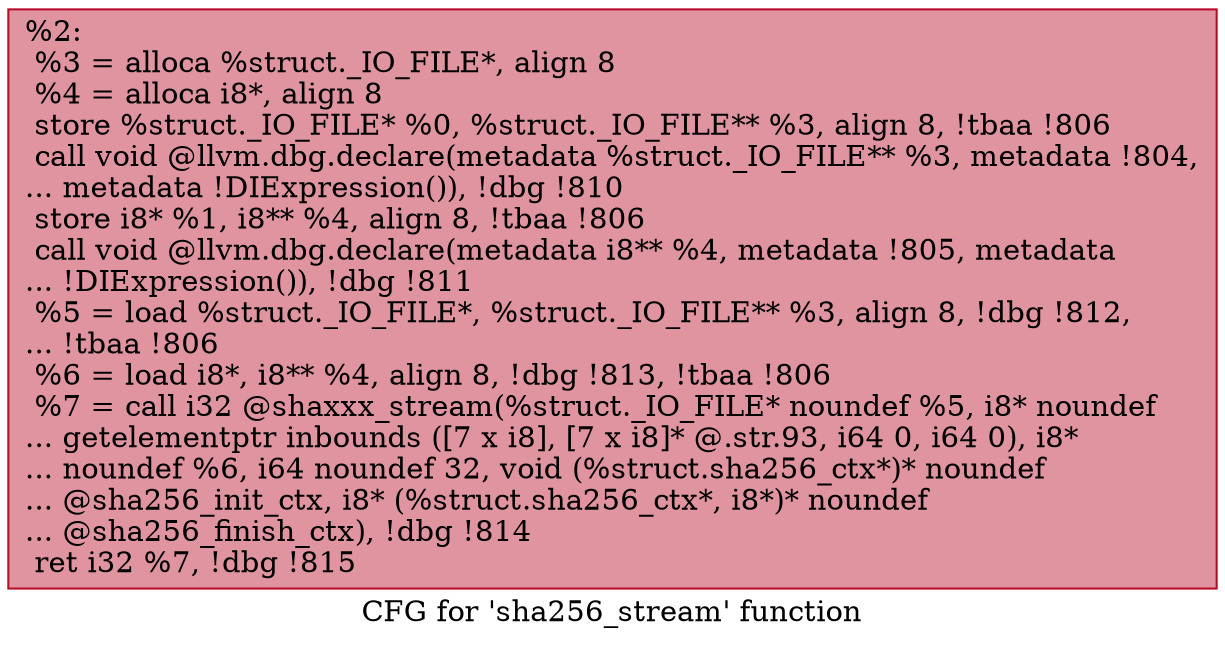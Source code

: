 digraph "CFG for 'sha256_stream' function" {
	label="CFG for 'sha256_stream' function";

	Node0xec17a0 [shape=record,color="#b70d28ff", style=filled, fillcolor="#b70d2870",label="{%2:\l  %3 = alloca %struct._IO_FILE*, align 8\l  %4 = alloca i8*, align 8\l  store %struct._IO_FILE* %0, %struct._IO_FILE** %3, align 8, !tbaa !806\l  call void @llvm.dbg.declare(metadata %struct._IO_FILE** %3, metadata !804,\l... metadata !DIExpression()), !dbg !810\l  store i8* %1, i8** %4, align 8, !tbaa !806\l  call void @llvm.dbg.declare(metadata i8** %4, metadata !805, metadata\l... !DIExpression()), !dbg !811\l  %5 = load %struct._IO_FILE*, %struct._IO_FILE** %3, align 8, !dbg !812,\l... !tbaa !806\l  %6 = load i8*, i8** %4, align 8, !dbg !813, !tbaa !806\l  %7 = call i32 @shaxxx_stream(%struct._IO_FILE* noundef %5, i8* noundef\l... getelementptr inbounds ([7 x i8], [7 x i8]* @.str.93, i64 0, i64 0), i8*\l... noundef %6, i64 noundef 32, void (%struct.sha256_ctx*)* noundef\l... @sha256_init_ctx, i8* (%struct.sha256_ctx*, i8*)* noundef\l... @sha256_finish_ctx), !dbg !814\l  ret i32 %7, !dbg !815\l}"];
}
